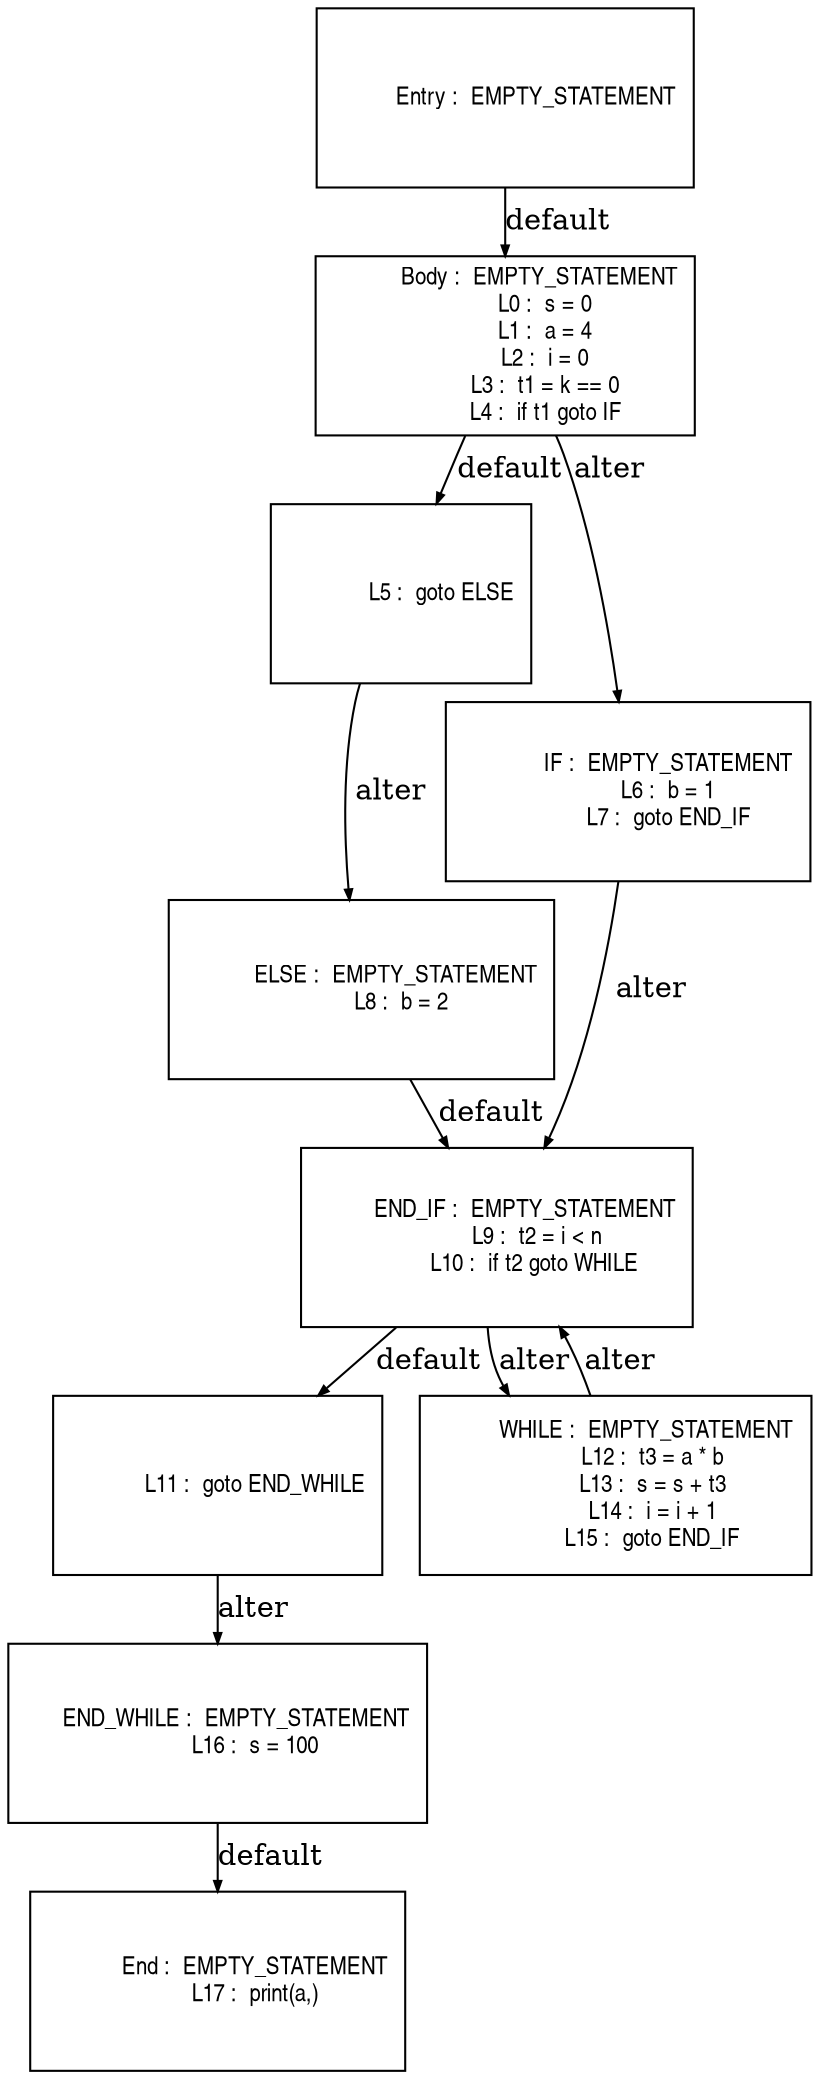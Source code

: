digraph G {
  ranksep=.25;
  edge [arrowsize=.5]
  node [shape=rectangle, fontname="ArialNarrow",
        fontsize=12,  height=1.2];
  "           Body :  EMPTY_STATEMENT
             L0 :  s = 0
             L1 :  a = 4
             L2 :  i = 0
             L3 :  t1 = k == 0
             L4 :  if t1 goto IF
"; "             L5 :  goto ELSE
"; "             IF :  EMPTY_STATEMENT
             L6 :  b = 1
             L7 :  goto END_IF
"; "           ELSE :  EMPTY_STATEMENT
             L8 :  b = 2
"; "         END_IF :  EMPTY_STATEMENT
             L9 :  t2 = i < n
            L10 :  if t2 goto WHILE
"; "            L11 :  goto END_WHILE
"; "          WHILE :  EMPTY_STATEMENT
            L12 :  t3 = a * b
            L13 :  s = s + t3
            L14 :  i = i + 1
            L15 :  goto END_IF
"; "      END_WHILE :  EMPTY_STATEMENT
            L16 :  s = 100
"; "          Entry :  EMPTY_STATEMENT
"; "            End :  EMPTY_STATEMENT
            L17 :  print(a,)
"; 
  "           Body :  EMPTY_STATEMENT
             L0 :  s = 0
             L1 :  a = 4
             L2 :  i = 0
             L3 :  t1 = k == 0
             L4 :  if t1 goto IF
" -> "             L5 :  goto ELSE
"  [label="default"];
  "           Body :  EMPTY_STATEMENT
             L0 :  s = 0
             L1 :  a = 4
             L2 :  i = 0
             L3 :  t1 = k == 0
             L4 :  if t1 goto IF
" -> "             IF :  EMPTY_STATEMENT
             L6 :  b = 1
             L7 :  goto END_IF
"  [label="alter"];
  "             L5 :  goto ELSE
" -> "           ELSE :  EMPTY_STATEMENT
             L8 :  b = 2
"  [label="alter"];
  "             IF :  EMPTY_STATEMENT
             L6 :  b = 1
             L7 :  goto END_IF
" -> "         END_IF :  EMPTY_STATEMENT
             L9 :  t2 = i < n
            L10 :  if t2 goto WHILE
"  [label="alter"];
  "           ELSE :  EMPTY_STATEMENT
             L8 :  b = 2
" -> "         END_IF :  EMPTY_STATEMENT
             L9 :  t2 = i < n
            L10 :  if t2 goto WHILE
"  [label="default"];
  "         END_IF :  EMPTY_STATEMENT
             L9 :  t2 = i < n
            L10 :  if t2 goto WHILE
" -> "            L11 :  goto END_WHILE
"  [label="default"];
  "         END_IF :  EMPTY_STATEMENT
             L9 :  t2 = i < n
            L10 :  if t2 goto WHILE
" -> "          WHILE :  EMPTY_STATEMENT
            L12 :  t3 = a * b
            L13 :  s = s + t3
            L14 :  i = i + 1
            L15 :  goto END_IF
"  [label="alter"];
  "            L11 :  goto END_WHILE
" -> "      END_WHILE :  EMPTY_STATEMENT
            L16 :  s = 100
"  [label="alter"];
  "          WHILE :  EMPTY_STATEMENT
            L12 :  t3 = a * b
            L13 :  s = s + t3
            L14 :  i = i + 1
            L15 :  goto END_IF
" -> "         END_IF :  EMPTY_STATEMENT
             L9 :  t2 = i < n
            L10 :  if t2 goto WHILE
"  [label="alter"];
  "      END_WHILE :  EMPTY_STATEMENT
            L16 :  s = 100
" -> "            End :  EMPTY_STATEMENT
            L17 :  print(a,)
"  [label="default"];
  "          Entry :  EMPTY_STATEMENT
" -> "           Body :  EMPTY_STATEMENT
             L0 :  s = 0
             L1 :  a = 4
             L2 :  i = 0
             L3 :  t1 = k == 0
             L4 :  if t1 goto IF
"  [label="default"];
}
